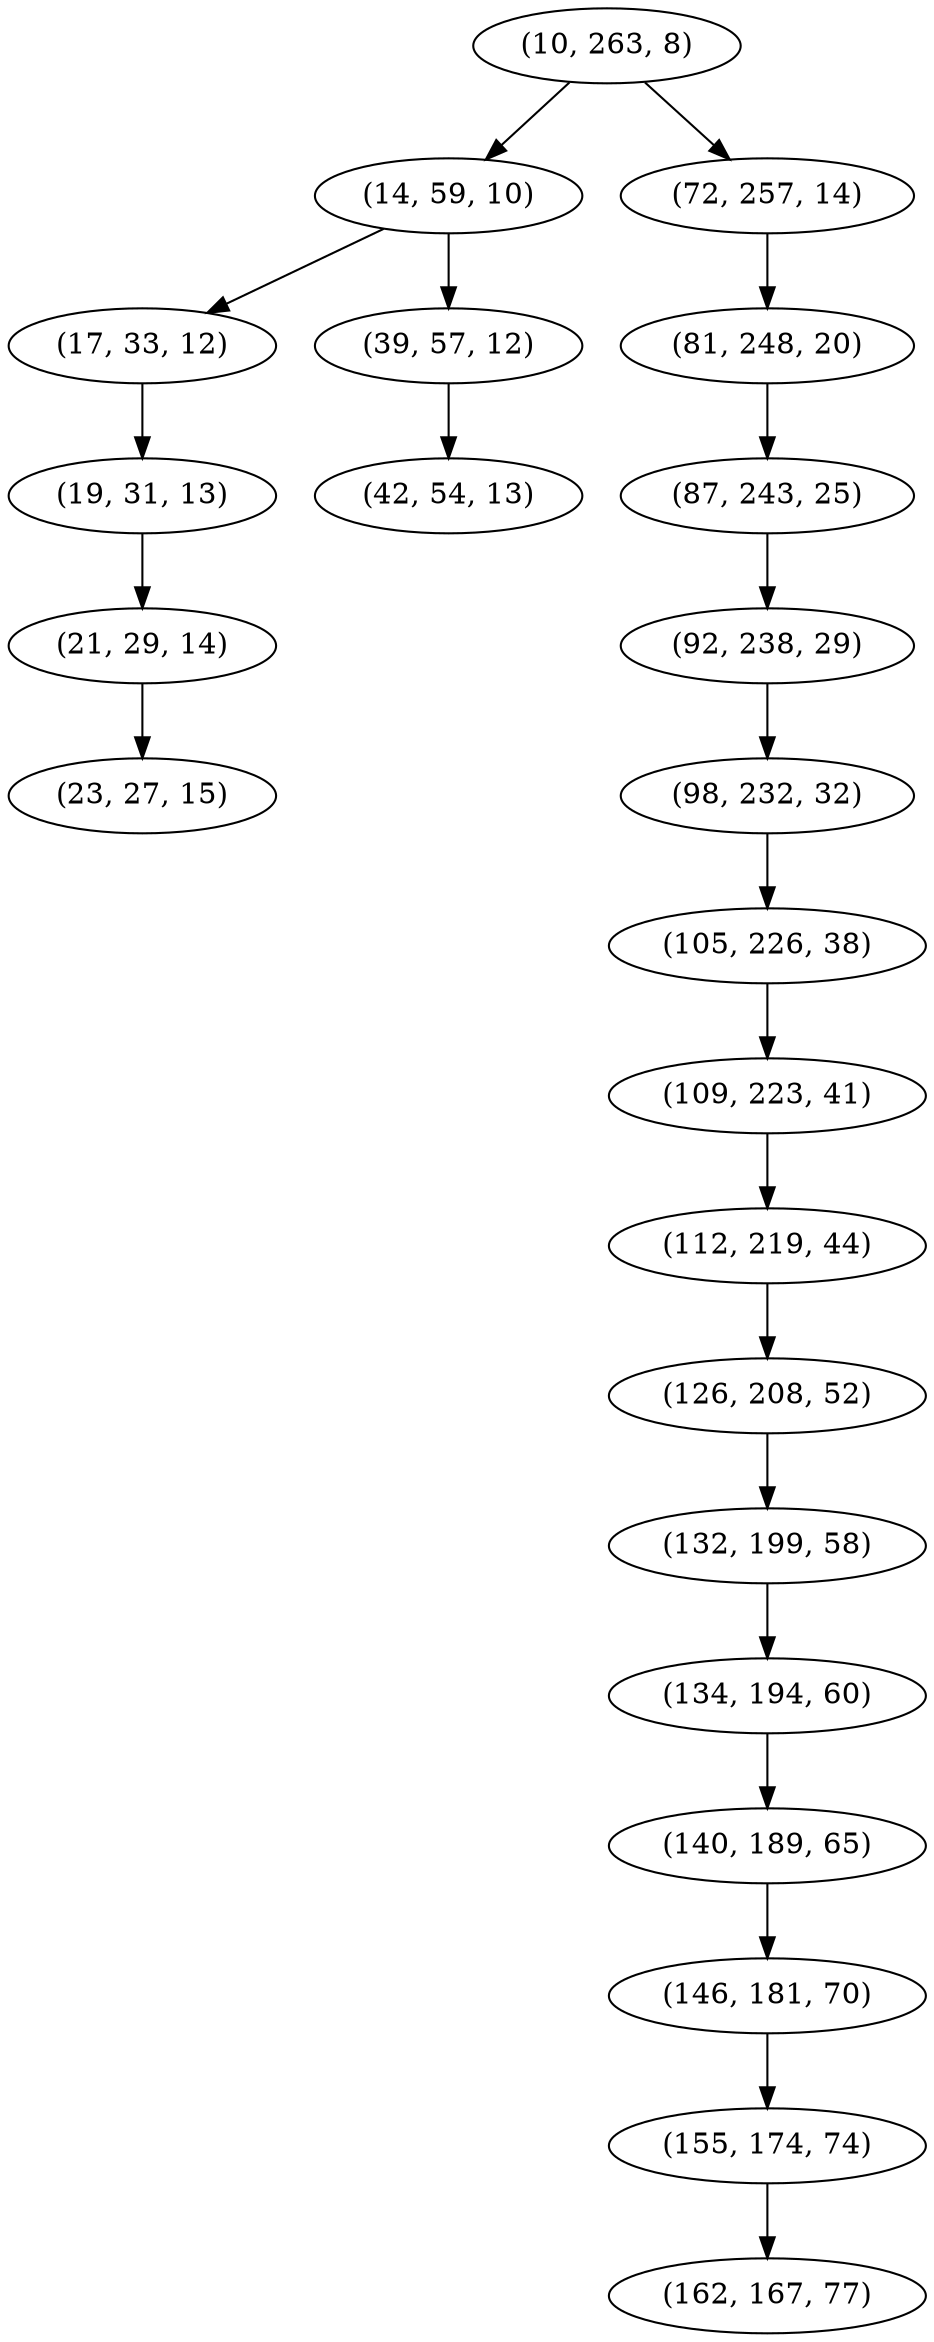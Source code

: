 digraph tree {
    "(10, 263, 8)";
    "(14, 59, 10)";
    "(17, 33, 12)";
    "(19, 31, 13)";
    "(21, 29, 14)";
    "(23, 27, 15)";
    "(39, 57, 12)";
    "(42, 54, 13)";
    "(72, 257, 14)";
    "(81, 248, 20)";
    "(87, 243, 25)";
    "(92, 238, 29)";
    "(98, 232, 32)";
    "(105, 226, 38)";
    "(109, 223, 41)";
    "(112, 219, 44)";
    "(126, 208, 52)";
    "(132, 199, 58)";
    "(134, 194, 60)";
    "(140, 189, 65)";
    "(146, 181, 70)";
    "(155, 174, 74)";
    "(162, 167, 77)";
    "(10, 263, 8)" -> "(14, 59, 10)";
    "(10, 263, 8)" -> "(72, 257, 14)";
    "(14, 59, 10)" -> "(17, 33, 12)";
    "(14, 59, 10)" -> "(39, 57, 12)";
    "(17, 33, 12)" -> "(19, 31, 13)";
    "(19, 31, 13)" -> "(21, 29, 14)";
    "(21, 29, 14)" -> "(23, 27, 15)";
    "(39, 57, 12)" -> "(42, 54, 13)";
    "(72, 257, 14)" -> "(81, 248, 20)";
    "(81, 248, 20)" -> "(87, 243, 25)";
    "(87, 243, 25)" -> "(92, 238, 29)";
    "(92, 238, 29)" -> "(98, 232, 32)";
    "(98, 232, 32)" -> "(105, 226, 38)";
    "(105, 226, 38)" -> "(109, 223, 41)";
    "(109, 223, 41)" -> "(112, 219, 44)";
    "(112, 219, 44)" -> "(126, 208, 52)";
    "(126, 208, 52)" -> "(132, 199, 58)";
    "(132, 199, 58)" -> "(134, 194, 60)";
    "(134, 194, 60)" -> "(140, 189, 65)";
    "(140, 189, 65)" -> "(146, 181, 70)";
    "(146, 181, 70)" -> "(155, 174, 74)";
    "(155, 174, 74)" -> "(162, 167, 77)";
}
